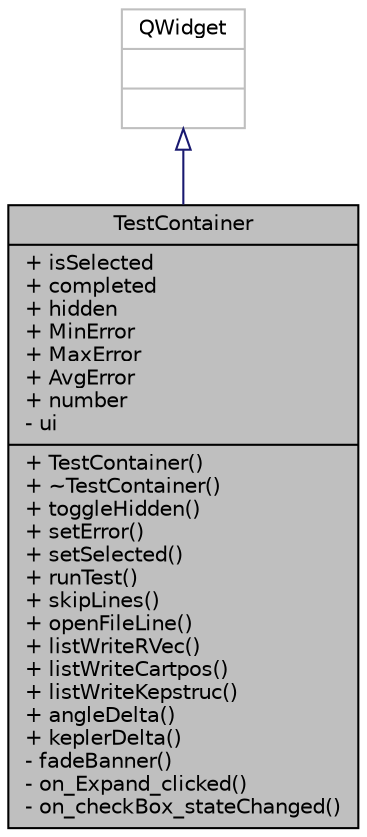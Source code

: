 digraph "TestContainer"
{
 // INTERACTIVE_SVG=YES
  edge [fontname="Helvetica",fontsize="10",labelfontname="Helvetica",labelfontsize="10"];
  node [fontname="Helvetica",fontsize="10",shape=record];
  Node2 [label="{TestContainer\n|+ isSelected\l+ completed\l+ hidden\l+ MinError\l+ MaxError\l+ AvgError\l+ number\l- ui\l|+ TestContainer()\l+ ~TestContainer()\l+ toggleHidden()\l+ setError()\l+ setSelected()\l+ runTest()\l+ skipLines()\l+ openFileLine()\l+ listWriteRVec()\l+ listWriteCartpos()\l+ listWriteKepstruc()\l+ angleDelta()\l+ keplerDelta()\l- fadeBanner()\l- on_Expand_clicked()\l- on_checkBox_stateChanged()\l}",height=0.2,width=0.4,color="black", fillcolor="grey75", style="filled", fontcolor="black"];
  Node3 -> Node2 [dir="back",color="midnightblue",fontsize="10",style="solid",arrowtail="onormal",fontname="Helvetica"];
  Node3 [label="{QWidget\n||}",height=0.2,width=0.4,color="grey75", fillcolor="white", style="filled"];
}
